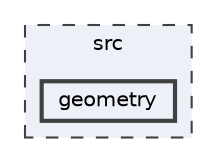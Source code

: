 digraph "/home/zakelm912/PRAP23/pap_project/PAP_project_5/src/geometry"
{
 // LATEX_PDF_SIZE
  bgcolor="transparent";
  edge [fontname=Helvetica,fontsize=10,labelfontname=Helvetica,labelfontsize=10];
  node [fontname=Helvetica,fontsize=10,shape=box,height=0.2,width=0.4];
  compound=true
  subgraph clusterdir_68267d1309a1af8e8297ef4c3efbcdba {
    graph [ bgcolor="#edf0f7", pencolor="grey25", label="src", fontname=Helvetica,fontsize=10 style="filled,dashed", URL="dir_68267d1309a1af8e8297ef4c3efbcdba.html",tooltip=""]
  dir_405fd32de3649961a5f009c7a3fe84df [label="geometry", fillcolor="#edf0f7", color="grey25", style="filled,bold", URL="dir_405fd32de3649961a5f009c7a3fe84df.html",tooltip=""];
  }
}
